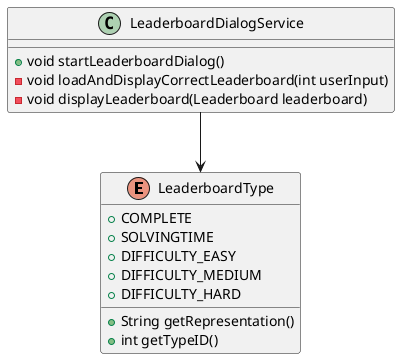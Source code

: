 @startuml
enum LeaderboardType {
    + COMPLETE
    + SOLVINGTIME
    + DIFFICULTY_EASY
    + DIFFICULTY_MEDIUM
    + DIFFICULTY_HARD
    +  String getRepresentation()
    + int getTypeID()
}

class LeaderboardDialogService {
    + void startLeaderboardDialog()
    - void loadAndDisplayCorrectLeaderboard(int userInput)
    - void displayLeaderboard(Leaderboard leaderboard)
}

LeaderboardDialogService --> LeaderboardType
@enduml
